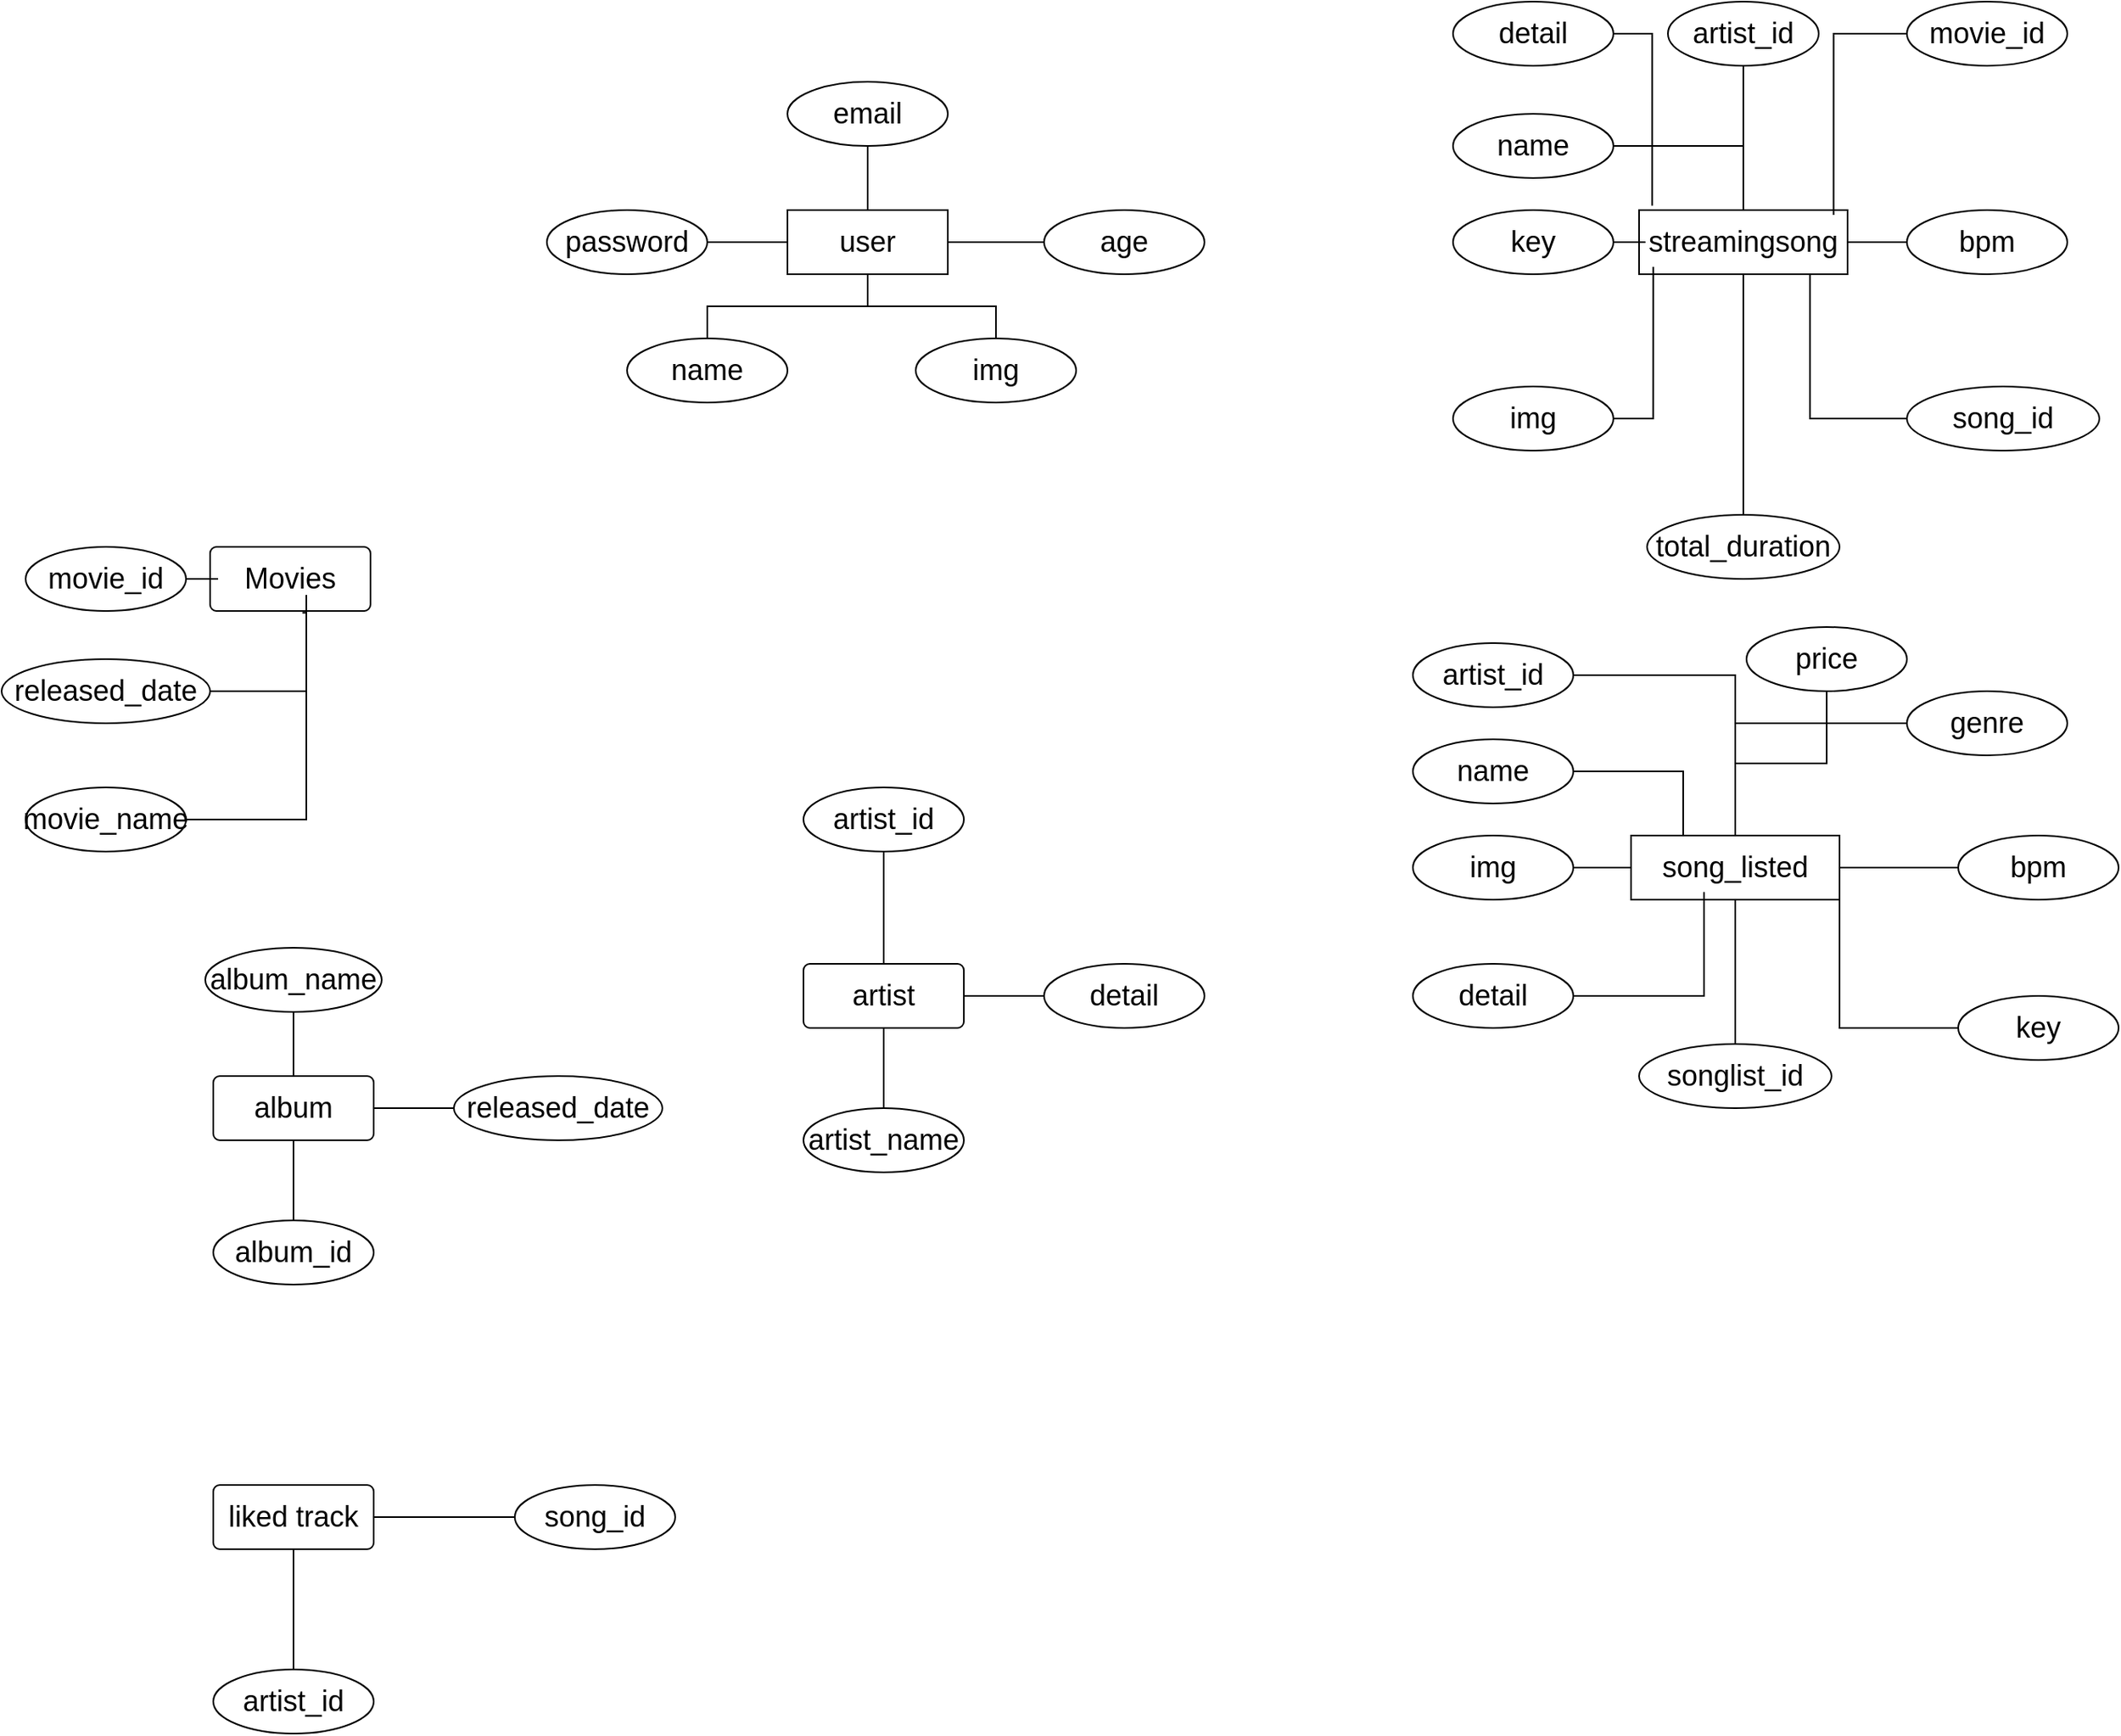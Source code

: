 <mxfile version="20.8.19" type="device"><diagram name="Page-1" id="Hy8odm4JxYdYcA8fyDXg"><mxGraphModel dx="1958" dy="1968" grid="1" gridSize="10" guides="1" tooltips="1" connect="1" arrows="1" fold="1" page="1" pageScale="1" pageWidth="827" pageHeight="1169" math="0" shadow="0"><root><mxCell id="0"/><mxCell id="1" parent="0"/><mxCell id="gw0Tp_36FmcusRltPFI1-17" style="edgeStyle=orthogonalEdgeStyle;rounded=0;orthogonalLoop=1;jettySize=auto;html=1;fontSize=18;endArrow=none;endFill=0;" parent="1" source="gw0Tp_36FmcusRltPFI1-14" target="gw0Tp_36FmcusRltPFI1-16" edge="1"><mxGeometry relative="1" as="geometry"/></mxCell><mxCell id="gw0Tp_36FmcusRltPFI1-20" value="" style="edgeStyle=orthogonalEdgeStyle;rounded=0;orthogonalLoop=1;jettySize=auto;html=1;fontSize=18;endArrow=none;endFill=0;" parent="1" source="gw0Tp_36FmcusRltPFI1-14" target="gw0Tp_36FmcusRltPFI1-18" edge="1"><mxGeometry relative="1" as="geometry"/></mxCell><mxCell id="gw0Tp_36FmcusRltPFI1-26" style="edgeStyle=orthogonalEdgeStyle;rounded=0;orthogonalLoop=1;jettySize=auto;html=1;fontSize=18;endArrow=none;endFill=0;" parent="1" source="gw0Tp_36FmcusRltPFI1-14" target="gw0Tp_36FmcusRltPFI1-21" edge="1"><mxGeometry relative="1" as="geometry"/></mxCell><mxCell id="gw0Tp_36FmcusRltPFI1-27" value="" style="edgeStyle=orthogonalEdgeStyle;rounded=0;orthogonalLoop=1;jettySize=auto;html=1;fontSize=18;endArrow=none;endFill=0;" parent="1" source="gw0Tp_36FmcusRltPFI1-14" target="gw0Tp_36FmcusRltPFI1-22" edge="1"><mxGeometry relative="1" as="geometry"/></mxCell><mxCell id="gw0Tp_36FmcusRltPFI1-14" value="&lt;font style=&quot;font-size: 18px;&quot;&gt;user&lt;/font&gt;" style="whiteSpace=wrap;html=1;align=center;" parent="1" vertex="1"><mxGeometry x="-50" y="-230" width="100" height="40" as="geometry"/></mxCell><mxCell id="gw0Tp_36FmcusRltPFI1-16" value="name" style="ellipse;whiteSpace=wrap;html=1;align=center;fontSize=18;" parent="1" vertex="1"><mxGeometry x="-150" y="-150" width="100" height="40" as="geometry"/></mxCell><mxCell id="gw0Tp_36FmcusRltPFI1-18" value="email" style="ellipse;whiteSpace=wrap;html=1;align=center;fontSize=18;" parent="1" vertex="1"><mxGeometry x="-50" y="-310" width="100" height="40" as="geometry"/></mxCell><mxCell id="gw0Tp_36FmcusRltPFI1-21" value="age" style="ellipse;whiteSpace=wrap;html=1;align=center;fontSize=18;" parent="1" vertex="1"><mxGeometry x="110" y="-230" width="100" height="40" as="geometry"/></mxCell><mxCell id="gw0Tp_36FmcusRltPFI1-22" value="password" style="ellipse;whiteSpace=wrap;html=1;align=center;fontSize=18;" parent="1" vertex="1"><mxGeometry x="-200" y="-230" width="100" height="40" as="geometry"/></mxCell><mxCell id="M7ffqD3azfAm2kM2xqX9-13" value="" style="edgeStyle=orthogonalEdgeStyle;rounded=0;orthogonalLoop=1;jettySize=auto;html=1;fontSize=18;endArrow=none;endFill=0;" edge="1" parent="1" source="gw0Tp_36FmcusRltPFI1-28" target="M7ffqD3azfAm2kM2xqX9-3"><mxGeometry relative="1" as="geometry"/></mxCell><mxCell id="M7ffqD3azfAm2kM2xqX9-16" value="" style="edgeStyle=orthogonalEdgeStyle;rounded=0;orthogonalLoop=1;jettySize=auto;html=1;fontSize=18;endArrow=none;endFill=0;" edge="1" parent="1" source="gw0Tp_36FmcusRltPFI1-28" target="gw0Tp_36FmcusRltPFI1-34"><mxGeometry relative="1" as="geometry"/></mxCell><mxCell id="gw0Tp_36FmcusRltPFI1-28" value="streamingsong" style="whiteSpace=wrap;html=1;align=center;fontSize=18;" parent="1" vertex="1"><mxGeometry x="481" y="-230" width="130" height="40" as="geometry"/></mxCell><mxCell id="M7ffqD3azfAm2kM2xqX9-33" style="edgeStyle=orthogonalEdgeStyle;rounded=0;orthogonalLoop=1;jettySize=auto;html=1;entryX=0.063;entryY=-0.068;entryDx=0;entryDy=0;entryPerimeter=0;fontSize=18;endArrow=none;endFill=0;" edge="1" parent="1" source="gw0Tp_36FmcusRltPFI1-29" target="gw0Tp_36FmcusRltPFI1-28"><mxGeometry relative="1" as="geometry"/></mxCell><mxCell id="gw0Tp_36FmcusRltPFI1-29" value="detail" style="ellipse;whiteSpace=wrap;html=1;align=center;fontSize=18;" parent="1" vertex="1"><mxGeometry x="365" y="-360" width="100" height="40" as="geometry"/></mxCell><mxCell id="M7ffqD3azfAm2kM2xqX9-35" style="edgeStyle=orthogonalEdgeStyle;rounded=0;orthogonalLoop=1;jettySize=auto;html=1;entryX=0.068;entryY=0.884;entryDx=0;entryDy=0;entryPerimeter=0;fontSize=18;endArrow=none;endFill=0;" edge="1" parent="1" source="gw0Tp_36FmcusRltPFI1-30" target="gw0Tp_36FmcusRltPFI1-28"><mxGeometry relative="1" as="geometry"/></mxCell><mxCell id="gw0Tp_36FmcusRltPFI1-30" value="img" style="ellipse;whiteSpace=wrap;html=1;align=center;fontSize=18;" parent="1" vertex="1"><mxGeometry x="365" y="-120" width="100" height="40" as="geometry"/></mxCell><mxCell id="M7ffqD3azfAm2kM2xqX9-66" value="" style="edgeStyle=orthogonalEdgeStyle;rounded=0;orthogonalLoop=1;jettySize=auto;html=1;fontSize=18;endArrow=none;endFill=0;" edge="1" parent="1" source="gw0Tp_36FmcusRltPFI1-31" target="gw0Tp_36FmcusRltPFI1-28"><mxGeometry relative="1" as="geometry"/></mxCell><mxCell id="gw0Tp_36FmcusRltPFI1-31" value="artist_id" style="ellipse;whiteSpace=wrap;html=1;align=center;fontSize=18;" parent="1" vertex="1"><mxGeometry x="499" y="-360" width="94" height="40" as="geometry"/></mxCell><mxCell id="M7ffqD3azfAm2kM2xqX9-34" style="edgeStyle=orthogonalEdgeStyle;rounded=0;orthogonalLoop=1;jettySize=auto;html=1;entryX=0.933;entryY=0.075;entryDx=0;entryDy=0;entryPerimeter=0;fontSize=18;endArrow=none;endFill=0;" edge="1" parent="1" source="gw0Tp_36FmcusRltPFI1-33" target="gw0Tp_36FmcusRltPFI1-28"><mxGeometry relative="1" as="geometry"/></mxCell><mxCell id="gw0Tp_36FmcusRltPFI1-33" value="movie_id" style="ellipse;whiteSpace=wrap;html=1;align=center;fontSize=18;" parent="1" vertex="1"><mxGeometry x="648" y="-360" width="100" height="40" as="geometry"/></mxCell><mxCell id="gw0Tp_36FmcusRltPFI1-34" value="bpm" style="ellipse;whiteSpace=wrap;html=1;align=center;fontSize=18;" parent="1" vertex="1"><mxGeometry x="648" y="-230" width="100" height="40" as="geometry"/></mxCell><mxCell id="M7ffqD3azfAm2kM2xqX9-1" style="edgeStyle=orthogonalEdgeStyle;rounded=0;orthogonalLoop=1;jettySize=auto;html=1;endArrow=none;endFill=0;" edge="1" parent="1" source="gw0Tp_36FmcusRltPFI1-36" target="gw0Tp_36FmcusRltPFI1-14"><mxGeometry relative="1" as="geometry"/></mxCell><mxCell id="gw0Tp_36FmcusRltPFI1-36" value="img" style="ellipse;whiteSpace=wrap;html=1;align=center;fontSize=18;" parent="1" vertex="1"><mxGeometry x="30" y="-150" width="100" height="40" as="geometry"/></mxCell><mxCell id="M7ffqD3azfAm2kM2xqX9-3" value="total_duration" style="ellipse;whiteSpace=wrap;html=1;align=center;fontSize=18;" vertex="1" parent="1"><mxGeometry x="486" y="-40" width="120" height="40" as="geometry"/></mxCell><mxCell id="M7ffqD3azfAm2kM2xqX9-5" value="&lt;font style=&quot;font-size: 18px;&quot;&gt;Movies&lt;/font&gt;" style="rounded=1;arcSize=10;whiteSpace=wrap;html=1;align=center;" vertex="1" parent="1"><mxGeometry x="-410" y="-20" width="100" height="40" as="geometry"/></mxCell><mxCell id="M7ffqD3azfAm2kM2xqX9-38" value="" style="edgeStyle=orthogonalEdgeStyle;rounded=0;orthogonalLoop=1;jettySize=auto;html=1;fontSize=18;endArrow=none;endFill=0;" edge="1" parent="1" source="M7ffqD3azfAm2kM2xqX9-6" target="M7ffqD3azfAm2kM2xqX9-5"><mxGeometry relative="1" as="geometry"/></mxCell><mxCell id="M7ffqD3azfAm2kM2xqX9-6" value="movie_id" style="ellipse;whiteSpace=wrap;html=1;align=center;fontSize=18;" vertex="1" parent="1"><mxGeometry x="-525" y="-20" width="100" height="40" as="geometry"/></mxCell><mxCell id="M7ffqD3azfAm2kM2xqX9-43" style="edgeStyle=orthogonalEdgeStyle;rounded=0;orthogonalLoop=1;jettySize=auto;html=1;entryX=0.6;entryY=0.75;entryDx=0;entryDy=0;entryPerimeter=0;fontSize=18;endArrow=none;endFill=0;" edge="1" parent="1" source="M7ffqD3azfAm2kM2xqX9-7" target="M7ffqD3azfAm2kM2xqX9-5"><mxGeometry relative="1" as="geometry"/></mxCell><mxCell id="M7ffqD3azfAm2kM2xqX9-7" value="movie_name" style="ellipse;whiteSpace=wrap;html=1;align=center;fontSize=18;" vertex="1" parent="1"><mxGeometry x="-525" y="130" width="100" height="40" as="geometry"/></mxCell><mxCell id="M7ffqD3azfAm2kM2xqX9-37" style="edgeStyle=orthogonalEdgeStyle;rounded=0;orthogonalLoop=1;jettySize=auto;html=1;entryX=0.82;entryY=1.011;entryDx=0;entryDy=0;entryPerimeter=0;fontSize=18;endArrow=none;endFill=0;" edge="1" parent="1" source="M7ffqD3azfAm2kM2xqX9-8" target="gw0Tp_36FmcusRltPFI1-28"><mxGeometry relative="1" as="geometry"/></mxCell><mxCell id="M7ffqD3azfAm2kM2xqX9-8" value="song_id" style="ellipse;whiteSpace=wrap;html=1;align=center;fontSize=18;" vertex="1" parent="1"><mxGeometry x="648" y="-120" width="120" height="40" as="geometry"/></mxCell><mxCell id="M7ffqD3azfAm2kM2xqX9-42" style="edgeStyle=orthogonalEdgeStyle;rounded=0;orthogonalLoop=1;jettySize=auto;html=1;fontSize=18;endArrow=none;endFill=0;entryX=0.576;entryY=1.027;entryDx=0;entryDy=0;entryPerimeter=0;" edge="1" parent="1" source="M7ffqD3azfAm2kM2xqX9-10" target="M7ffqD3azfAm2kM2xqX9-5"><mxGeometry relative="1" as="geometry"><mxPoint x="-350" y="40" as="targetPoint"/><Array as="points"><mxPoint x="-350" y="70"/><mxPoint x="-350" y="21"/></Array></mxGeometry></mxCell><mxCell id="M7ffqD3azfAm2kM2xqX9-10" value="released_date" style="ellipse;whiteSpace=wrap;html=1;align=center;fontSize=18;" vertex="1" parent="1"><mxGeometry x="-540" y="50" width="130" height="40" as="geometry"/></mxCell><mxCell id="M7ffqD3azfAm2kM2xqX9-12" value="" style="edgeStyle=orthogonalEdgeStyle;rounded=0;orthogonalLoop=1;jettySize=auto;html=1;fontSize=18;endArrow=none;endFill=0;" edge="1" parent="1" source="gw0Tp_36FmcusRltPFI1-28" target="gw0Tp_36FmcusRltPFI1-35"><mxGeometry relative="1" as="geometry"><mxPoint x="491" y="-210" as="sourcePoint"/><mxPoint x="431" y="-150" as="targetPoint"/></mxGeometry></mxCell><mxCell id="gw0Tp_36FmcusRltPFI1-35" value="key" style="ellipse;whiteSpace=wrap;html=1;align=center;fontSize=18;" parent="1" vertex="1"><mxGeometry x="365" y="-230" width="100" height="40" as="geometry"/></mxCell><mxCell id="M7ffqD3azfAm2kM2xqX9-44" value="&lt;span style=&quot;font-size: 18px;&quot;&gt;album&lt;/span&gt;" style="rounded=1;arcSize=10;whiteSpace=wrap;html=1;align=center;" vertex="1" parent="1"><mxGeometry x="-408" y="310" width="100" height="40" as="geometry"/></mxCell><mxCell id="M7ffqD3azfAm2kM2xqX9-52" value="" style="edgeStyle=orthogonalEdgeStyle;rounded=0;orthogonalLoop=1;jettySize=auto;html=1;fontSize=18;endArrow=none;endFill=0;" edge="1" parent="1" source="M7ffqD3azfAm2kM2xqX9-46" target="M7ffqD3azfAm2kM2xqX9-44"><mxGeometry relative="1" as="geometry"/></mxCell><mxCell id="M7ffqD3azfAm2kM2xqX9-46" value="album_id" style="ellipse;whiteSpace=wrap;html=1;align=center;fontSize=18;" vertex="1" parent="1"><mxGeometry x="-408" y="400" width="100" height="40" as="geometry"/></mxCell><mxCell id="M7ffqD3azfAm2kM2xqX9-51" value="" style="edgeStyle=orthogonalEdgeStyle;rounded=0;orthogonalLoop=1;jettySize=auto;html=1;fontSize=18;endArrow=none;endFill=0;" edge="1" parent="1" source="M7ffqD3azfAm2kM2xqX9-48" target="M7ffqD3azfAm2kM2xqX9-44"><mxGeometry relative="1" as="geometry"/></mxCell><mxCell id="M7ffqD3azfAm2kM2xqX9-48" value="album_name" style="ellipse;whiteSpace=wrap;html=1;align=center;fontSize=18;" vertex="1" parent="1"><mxGeometry x="-413" y="230" width="110" height="40" as="geometry"/></mxCell><mxCell id="M7ffqD3azfAm2kM2xqX9-50" value="" style="edgeStyle=orthogonalEdgeStyle;rounded=0;orthogonalLoop=1;jettySize=auto;html=1;fontSize=18;endArrow=none;endFill=0;" edge="1" parent="1" source="M7ffqD3azfAm2kM2xqX9-49" target="M7ffqD3azfAm2kM2xqX9-44"><mxGeometry relative="1" as="geometry"/></mxCell><mxCell id="M7ffqD3azfAm2kM2xqX9-49" value="released_date" style="ellipse;whiteSpace=wrap;html=1;align=center;fontSize=18;" vertex="1" parent="1"><mxGeometry x="-258" y="310" width="130" height="40" as="geometry"/></mxCell><mxCell id="M7ffqD3azfAm2kM2xqX9-53" value="song_listed" style="whiteSpace=wrap;html=1;align=center;fontSize=18;" vertex="1" parent="1"><mxGeometry x="476" y="160" width="130" height="40" as="geometry"/></mxCell><mxCell id="M7ffqD3azfAm2kM2xqX9-80" value="" style="edgeStyle=orthogonalEdgeStyle;rounded=0;orthogonalLoop=1;jettySize=auto;html=1;fontSize=18;endArrow=none;endFill=0;" edge="1" parent="1" source="M7ffqD3azfAm2kM2xqX9-54" target="M7ffqD3azfAm2kM2xqX9-53"><mxGeometry relative="1" as="geometry"/></mxCell><mxCell id="M7ffqD3azfAm2kM2xqX9-54" value="img" style="ellipse;whiteSpace=wrap;html=1;align=center;fontSize=18;" vertex="1" parent="1"><mxGeometry x="340" y="160" width="100" height="40" as="geometry"/></mxCell><mxCell id="M7ffqD3azfAm2kM2xqX9-79" style="edgeStyle=orthogonalEdgeStyle;rounded=0;orthogonalLoop=1;jettySize=auto;html=1;entryX=0.35;entryY=0.881;entryDx=0;entryDy=0;entryPerimeter=0;fontSize=18;endArrow=none;endFill=0;" edge="1" parent="1" source="M7ffqD3azfAm2kM2xqX9-55" target="M7ffqD3azfAm2kM2xqX9-53"><mxGeometry relative="1" as="geometry"/></mxCell><mxCell id="M7ffqD3azfAm2kM2xqX9-55" value="detail" style="ellipse;whiteSpace=wrap;html=1;align=center;fontSize=18;" vertex="1" parent="1"><mxGeometry x="340" y="240" width="100" height="40" as="geometry"/></mxCell><mxCell id="M7ffqD3azfAm2kM2xqX9-78" value="" style="edgeStyle=orthogonalEdgeStyle;rounded=0;orthogonalLoop=1;jettySize=auto;html=1;fontSize=18;endArrow=none;endFill=0;" edge="1" parent="1" source="M7ffqD3azfAm2kM2xqX9-57" target="M7ffqD3azfAm2kM2xqX9-53"><mxGeometry relative="1" as="geometry"/></mxCell><mxCell id="M7ffqD3azfAm2kM2xqX9-57" value="songlist_id" style="ellipse;whiteSpace=wrap;html=1;align=center;fontSize=18;" vertex="1" parent="1"><mxGeometry x="481" y="290" width="120" height="40" as="geometry"/></mxCell><mxCell id="M7ffqD3azfAm2kM2xqX9-76" value="" style="edgeStyle=orthogonalEdgeStyle;rounded=0;orthogonalLoop=1;jettySize=auto;html=1;fontSize=18;endArrow=none;endFill=0;" edge="1" parent="1" source="M7ffqD3azfAm2kM2xqX9-58" target="M7ffqD3azfAm2kM2xqX9-53"><mxGeometry relative="1" as="geometry"/></mxCell><mxCell id="M7ffqD3azfAm2kM2xqX9-58" value="bpm" style="ellipse;whiteSpace=wrap;html=1;align=center;fontSize=18;" vertex="1" parent="1"><mxGeometry x="680" y="160" width="100" height="40" as="geometry"/></mxCell><mxCell id="M7ffqD3azfAm2kM2xqX9-77" style="edgeStyle=orthogonalEdgeStyle;rounded=0;orthogonalLoop=1;jettySize=auto;html=1;entryX=1;entryY=1;entryDx=0;entryDy=0;fontSize=18;endArrow=none;endFill=0;" edge="1" parent="1" source="M7ffqD3azfAm2kM2xqX9-59" target="M7ffqD3azfAm2kM2xqX9-53"><mxGeometry relative="1" as="geometry"/></mxCell><mxCell id="M7ffqD3azfAm2kM2xqX9-59" value="key" style="ellipse;whiteSpace=wrap;html=1;align=center;fontSize=18;" vertex="1" parent="1"><mxGeometry x="680" y="260" width="100" height="40" as="geometry"/></mxCell><mxCell id="M7ffqD3azfAm2kM2xqX9-73" style="edgeStyle=orthogonalEdgeStyle;rounded=0;orthogonalLoop=1;jettySize=auto;html=1;fontSize=18;endArrow=none;endFill=0;" edge="1" parent="1" source="M7ffqD3azfAm2kM2xqX9-60" target="M7ffqD3azfAm2kM2xqX9-53"><mxGeometry relative="1" as="geometry"/></mxCell><mxCell id="M7ffqD3azfAm2kM2xqX9-60" value="artist_id" style="ellipse;whiteSpace=wrap;html=1;align=center;fontSize=18;" vertex="1" parent="1"><mxGeometry x="340" y="40" width="100" height="40" as="geometry"/></mxCell><mxCell id="M7ffqD3azfAm2kM2xqX9-75" style="edgeStyle=orthogonalEdgeStyle;rounded=0;orthogonalLoop=1;jettySize=auto;html=1;entryX=0.5;entryY=0;entryDx=0;entryDy=0;fontSize=18;endArrow=none;endFill=0;" edge="1" parent="1" source="M7ffqD3azfAm2kM2xqX9-64" target="M7ffqD3azfAm2kM2xqX9-53"><mxGeometry relative="1" as="geometry"/></mxCell><mxCell id="M7ffqD3azfAm2kM2xqX9-64" value="genre" style="ellipse;whiteSpace=wrap;html=1;align=center;fontSize=18;" vertex="1" parent="1"><mxGeometry x="648" y="70" width="100" height="40" as="geometry"/></mxCell><mxCell id="M7ffqD3azfAm2kM2xqX9-74" style="edgeStyle=orthogonalEdgeStyle;rounded=0;orthogonalLoop=1;jettySize=auto;html=1;entryX=0.5;entryY=0;entryDx=0;entryDy=0;fontSize=18;endArrow=none;endFill=0;" edge="1" parent="1" source="M7ffqD3azfAm2kM2xqX9-65" target="M7ffqD3azfAm2kM2xqX9-53"><mxGeometry relative="1" as="geometry"/></mxCell><mxCell id="M7ffqD3azfAm2kM2xqX9-65" value="price" style="ellipse;whiteSpace=wrap;html=1;align=center;fontSize=18;" vertex="1" parent="1"><mxGeometry x="548" y="30" width="100" height="40" as="geometry"/></mxCell><mxCell id="M7ffqD3azfAm2kM2xqX9-69" style="edgeStyle=orthogonalEdgeStyle;rounded=0;orthogonalLoop=1;jettySize=auto;html=1;fontSize=18;endArrow=none;endFill=0;" edge="1" parent="1" source="M7ffqD3azfAm2kM2xqX9-68" target="gw0Tp_36FmcusRltPFI1-28"><mxGeometry relative="1" as="geometry"/></mxCell><mxCell id="M7ffqD3azfAm2kM2xqX9-68" value="name" style="ellipse;whiteSpace=wrap;html=1;align=center;fontSize=18;" vertex="1" parent="1"><mxGeometry x="365" y="-290" width="100" height="40" as="geometry"/></mxCell><mxCell id="M7ffqD3azfAm2kM2xqX9-81" style="edgeStyle=orthogonalEdgeStyle;rounded=0;orthogonalLoop=1;jettySize=auto;html=1;entryX=0.25;entryY=0;entryDx=0;entryDy=0;fontSize=18;endArrow=none;endFill=0;" edge="1" parent="1" source="M7ffqD3azfAm2kM2xqX9-70" target="M7ffqD3azfAm2kM2xqX9-53"><mxGeometry relative="1" as="geometry"/></mxCell><mxCell id="M7ffqD3azfAm2kM2xqX9-70" value="name" style="ellipse;whiteSpace=wrap;html=1;align=center;fontSize=18;" vertex="1" parent="1"><mxGeometry x="340" y="100" width="100" height="40" as="geometry"/></mxCell><mxCell id="M7ffqD3azfAm2kM2xqX9-82" value="&lt;span style=&quot;font-size: 18px;&quot;&gt;artist&lt;/span&gt;" style="rounded=1;arcSize=10;whiteSpace=wrap;html=1;align=center;" vertex="1" parent="1"><mxGeometry x="-40" y="240" width="100" height="40" as="geometry"/></mxCell><mxCell id="M7ffqD3azfAm2kM2xqX9-87" value="" style="edgeStyle=orthogonalEdgeStyle;rounded=0;orthogonalLoop=1;jettySize=auto;html=1;fontSize=18;endArrow=none;endFill=0;" edge="1" parent="1" source="M7ffqD3azfAm2kM2xqX9-83" target="M7ffqD3azfAm2kM2xqX9-82"><mxGeometry relative="1" as="geometry"/></mxCell><mxCell id="M7ffqD3azfAm2kM2xqX9-83" value="artist_id" style="ellipse;whiteSpace=wrap;html=1;align=center;fontSize=18;" vertex="1" parent="1"><mxGeometry x="-40" y="130" width="100" height="40" as="geometry"/></mxCell><mxCell id="M7ffqD3azfAm2kM2xqX9-88" value="" style="edgeStyle=orthogonalEdgeStyle;rounded=0;orthogonalLoop=1;jettySize=auto;html=1;fontSize=18;endArrow=none;endFill=0;" edge="1" parent="1" source="M7ffqD3azfAm2kM2xqX9-84" target="M7ffqD3azfAm2kM2xqX9-82"><mxGeometry relative="1" as="geometry"/></mxCell><mxCell id="M7ffqD3azfAm2kM2xqX9-84" value="artist_name" style="ellipse;whiteSpace=wrap;html=1;align=center;fontSize=18;" vertex="1" parent="1"><mxGeometry x="-40" y="330" width="100" height="40" as="geometry"/></mxCell><mxCell id="M7ffqD3azfAm2kM2xqX9-92" value="" style="edgeStyle=orthogonalEdgeStyle;rounded=0;orthogonalLoop=1;jettySize=auto;html=1;fontSize=18;endArrow=none;endFill=0;" edge="1" parent="1" source="M7ffqD3azfAm2kM2xqX9-86" target="M7ffqD3azfAm2kM2xqX9-82"><mxGeometry relative="1" as="geometry"/></mxCell><mxCell id="M7ffqD3azfAm2kM2xqX9-86" value="detail" style="ellipse;whiteSpace=wrap;html=1;align=center;fontSize=18;" vertex="1" parent="1"><mxGeometry x="110" y="240" width="100" height="40" as="geometry"/></mxCell><mxCell id="M7ffqD3azfAm2kM2xqX9-93" value="&lt;span style=&quot;font-size: 18px;&quot;&gt;liked track&lt;/span&gt;" style="rounded=1;arcSize=10;whiteSpace=wrap;html=1;align=center;" vertex="1" parent="1"><mxGeometry x="-408" y="565" width="100" height="40" as="geometry"/></mxCell><mxCell id="M7ffqD3azfAm2kM2xqX9-97" value="" style="edgeStyle=orthogonalEdgeStyle;rounded=0;orthogonalLoop=1;jettySize=auto;html=1;fontSize=18;endArrow=none;endFill=0;" edge="1" parent="1" source="M7ffqD3azfAm2kM2xqX9-95" target="M7ffqD3azfAm2kM2xqX9-93"><mxGeometry relative="1" as="geometry"/></mxCell><mxCell id="M7ffqD3azfAm2kM2xqX9-95" value="song_id" style="ellipse;whiteSpace=wrap;html=1;align=center;fontSize=18;" vertex="1" parent="1"><mxGeometry x="-220" y="565" width="100" height="40" as="geometry"/></mxCell><mxCell id="M7ffqD3azfAm2kM2xqX9-98" value="" style="edgeStyle=orthogonalEdgeStyle;rounded=0;orthogonalLoop=1;jettySize=auto;html=1;fontSize=18;endArrow=none;endFill=0;" edge="1" parent="1" source="M7ffqD3azfAm2kM2xqX9-96" target="M7ffqD3azfAm2kM2xqX9-93"><mxGeometry relative="1" as="geometry"/></mxCell><mxCell id="M7ffqD3azfAm2kM2xqX9-96" value="artist_id" style="ellipse;whiteSpace=wrap;html=1;align=center;fontSize=18;" vertex="1" parent="1"><mxGeometry x="-408" y="680" width="100" height="40" as="geometry"/></mxCell></root></mxGraphModel></diagram></mxfile>
